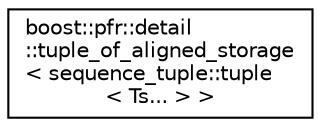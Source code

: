 digraph "Graphical Class Hierarchy"
{
  edge [fontname="Helvetica",fontsize="10",labelfontname="Helvetica",labelfontsize="10"];
  node [fontname="Helvetica",fontsize="10",shape=record];
  rankdir="LR";
  Node0 [label="boost::pfr::detail\l::tuple_of_aligned_storage\l\< sequence_tuple::tuple\l\< Ts... \> \>",height=0.2,width=0.4,color="black", fillcolor="white", style="filled",URL="$structboost_1_1pfr_1_1detail_1_1tuple__of__aligned__storage_3_01sequence__tuple_1_1tuple_3_01_ts_8_8_8_01_4_01_4.html"];
}
